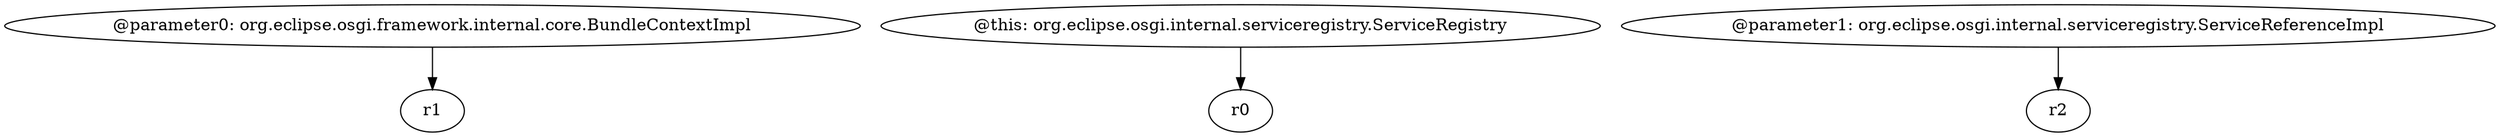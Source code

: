 digraph g {
0[label="@parameter0: org.eclipse.osgi.framework.internal.core.BundleContextImpl"]
1[label="r1"]
0->1[label=""]
2[label="@this: org.eclipse.osgi.internal.serviceregistry.ServiceRegistry"]
3[label="r0"]
2->3[label=""]
4[label="@parameter1: org.eclipse.osgi.internal.serviceregistry.ServiceReferenceImpl"]
5[label="r2"]
4->5[label=""]
}